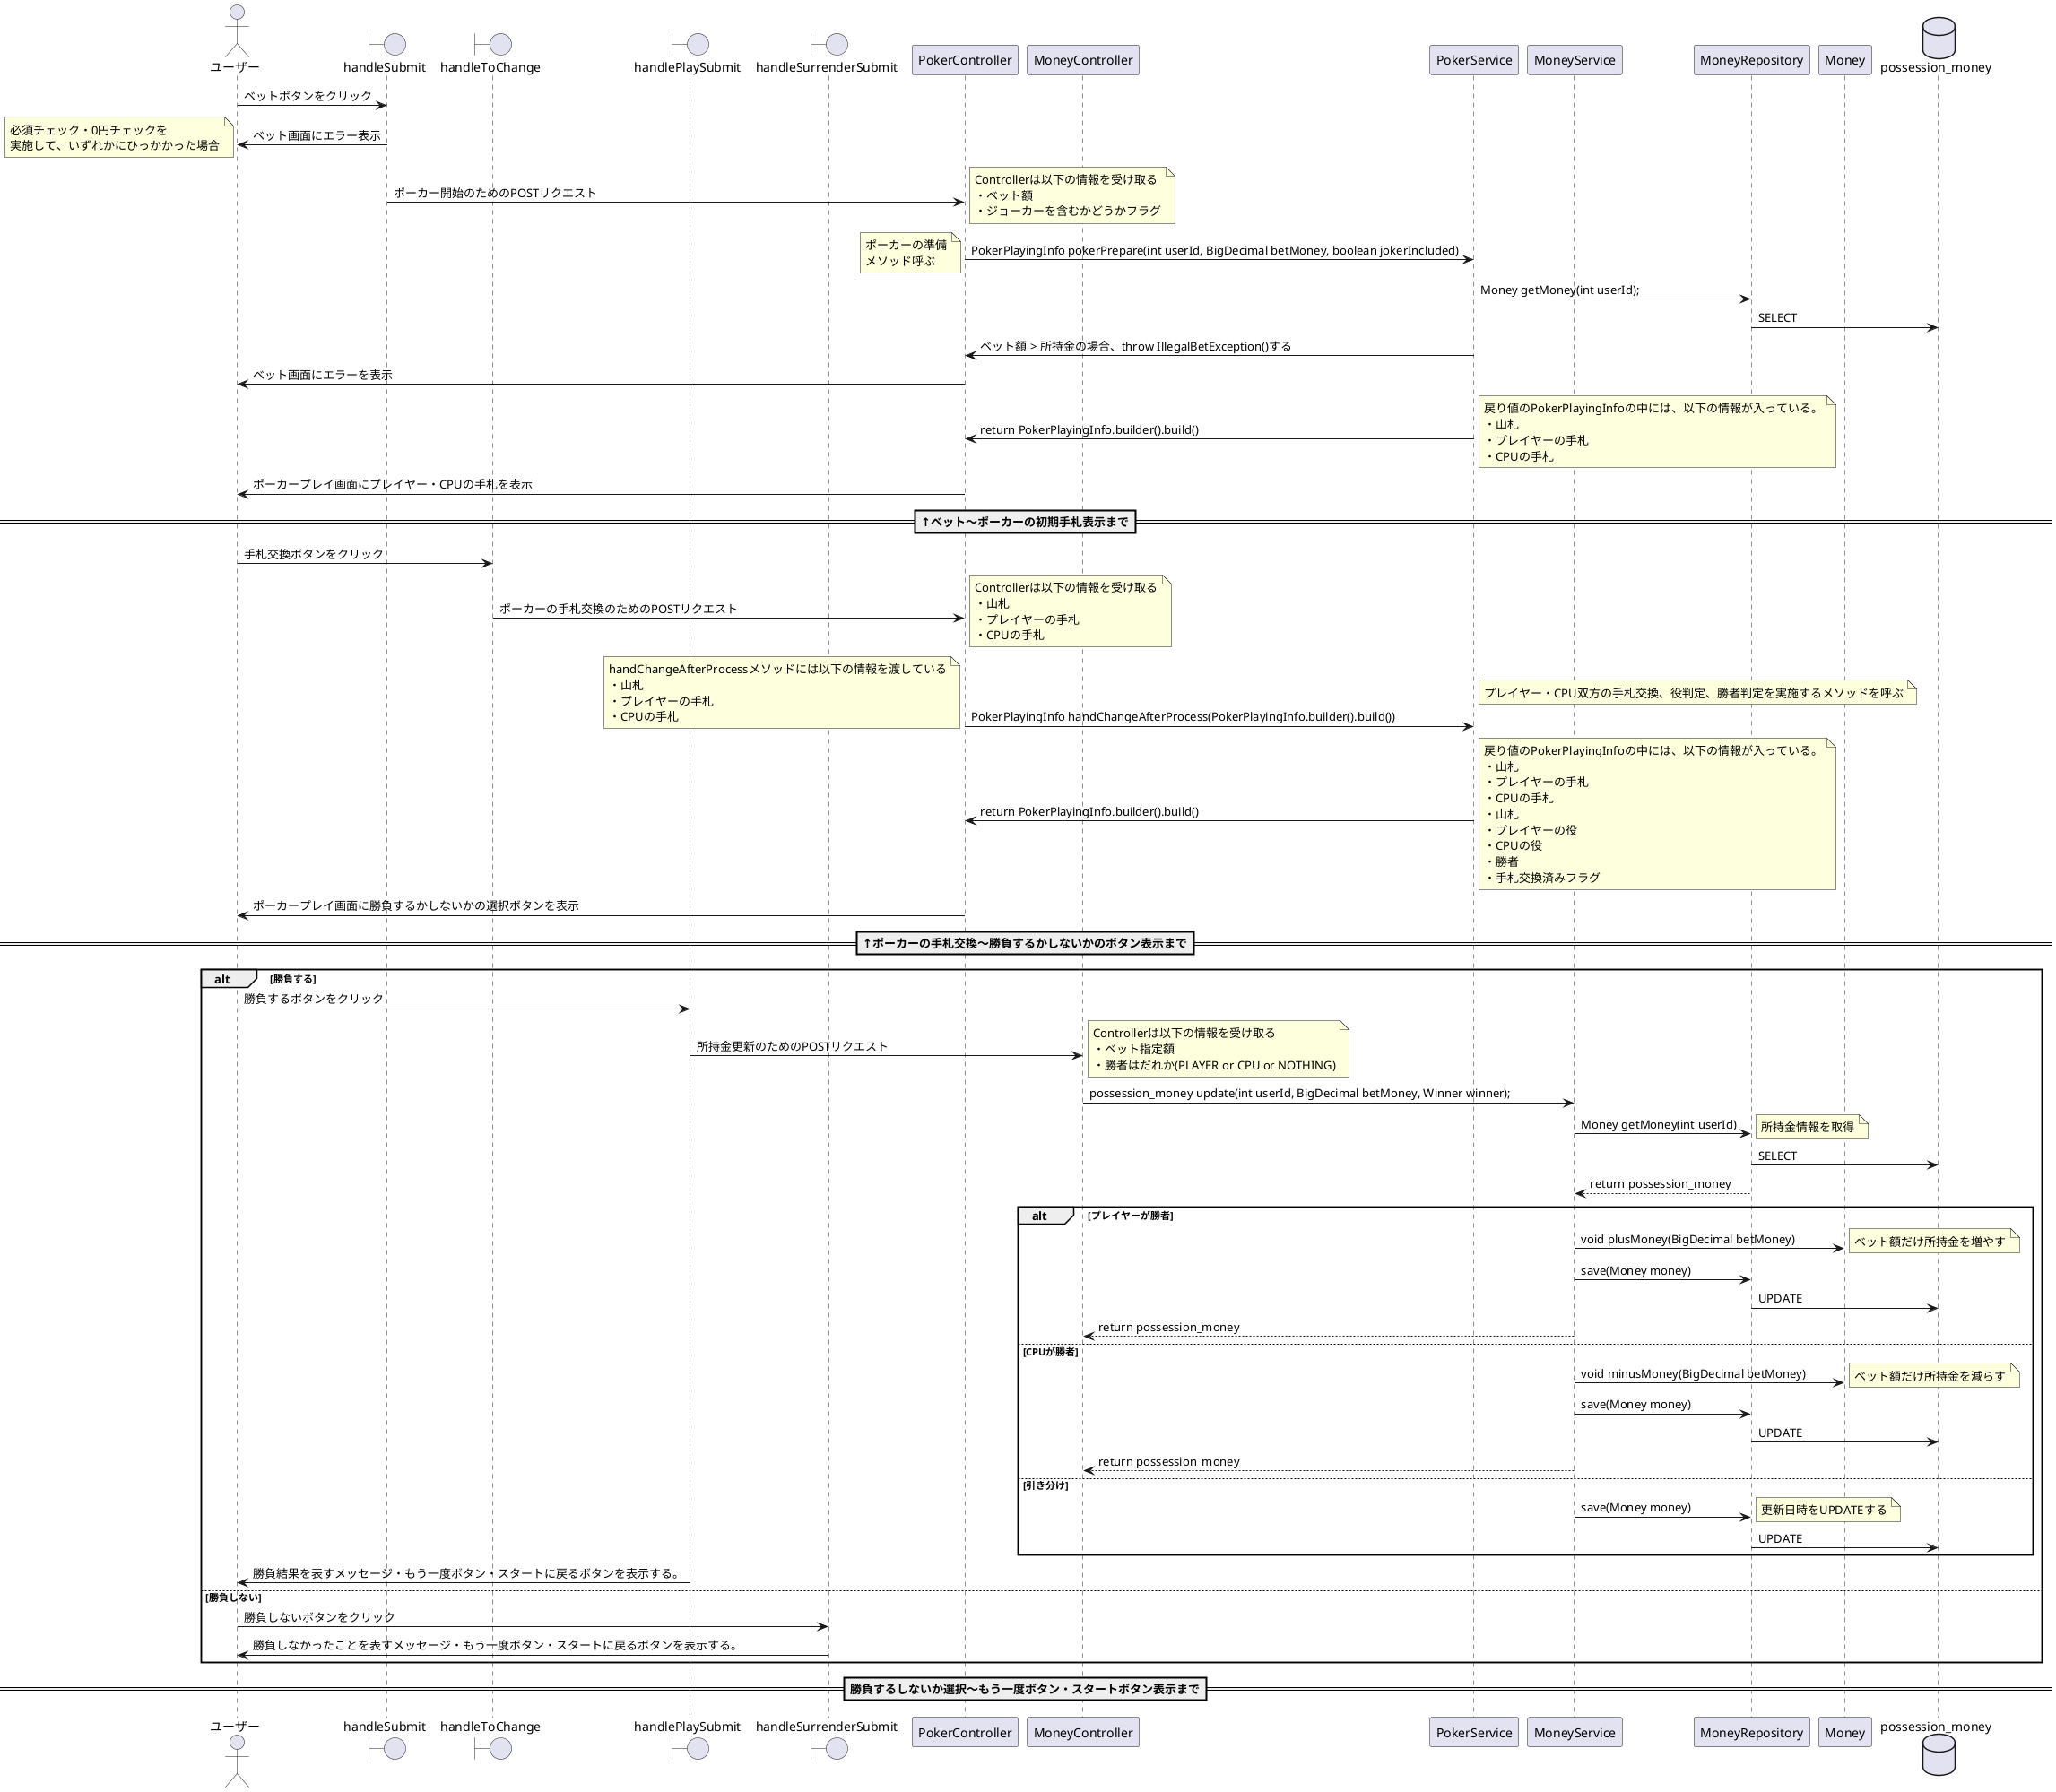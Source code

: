 @startuml

actor ユーザー

boundary handleSubmit
boundary handleToChange
boundary handlePlaySubmit
boundary handleSurrenderSubmit
participant PokerController
participant MoneyController
participant PokerService
participant MoneyService
participant MoneyRepository
participant Money
database possession_money

ユーザー -> handleSubmit : ベットボタンをクリック
handleSubmit -> ユーザー : ベット画面にエラー表示
note left : 必須チェック・0円チェックを\n実施して、いずれかにひっかかった場合
handleSubmit -> PokerController : ポーカー開始のためのPOSTリクエスト
note right: Controllerは以下の情報を受け取る\n・ベット額\n・ジョーカーを含むかどうかフラグ
PokerController -> PokerService : PokerPlayingInfo pokerPrepare(int userId, BigDecimal betMoney, boolean jokerIncluded)
note left: ポーカーの準備\nメソッド呼ぶ
PokerService -> MoneyRepository : Money getMoney(int userId);
MoneyRepository -> possession_money : SELECT
PokerService -> PokerController : ベット額 > 所持金の場合、throw IllegalBetException()する
PokerController -> ユーザー : ベット画面にエラーを表示
PokerService -> PokerController : return PokerPlayingInfo.builder().build()
note right: 戻り値のPokerPlayingInfoの中には、以下の情報が入っている。\n・山札\n・プレイヤーの手札\n・CPUの手札
PokerController -> ユーザー : ポーカープレイ画面にプレイヤー・CPUの手札を表示

==↑ベット～ポーカーの初期手札表示まで==

ユーザー -> handleToChange : 手札交換ボタンをクリック
handleToChange -> PokerController : ポーカーの手札交換のためのPOSTリクエスト
note right: Controllerは以下の情報を受け取る\n・山札\n・プレイヤーの手札\n・CPUの手札
PokerController -> PokerService : PokerPlayingInfo handChangeAfterProcess(PokerPlayingInfo.builder().build())
note left: handChangeAfterProcessメソッドには以下の情報を渡している\n・山札\n・プレイヤーの手札\n・CPUの手札
note right: プレイヤー・CPU双方の手札交換、役判定、勝者判定を実施するメソッドを呼ぶ
PokerService -> PokerController : return PokerPlayingInfo.builder().build()
note right: 戻り値のPokerPlayingInfoの中には、以下の情報が入っている。\n・山札\n・プレイヤーの手札\n・CPUの手札\n・山札\n・プレイヤーの役\n・CPUの役\n・勝者\n・手札交換済みフラグ
PokerController -> ユーザー : ポーカープレイ画面に勝負するかしないかの選択ボタンを表示

==↑ポーカーの手札交換～勝負するかしないかのボタン表示まで==

alt 勝負する
  ユーザー -> handlePlaySubmit : 勝負するボタンをクリック
  handlePlaySubmit -> MoneyController : 所持金更新のためのPOSTリクエスト
  note right: Controllerは以下の情報を受け取る\n・ベット指定額\n・勝者はだれか(PLAYER or CPU or NOTHING)
  MoneyController -> MoneyService : possession_money update(int userId, BigDecimal betMoney, Winner winner);
  MoneyService -> MoneyRepository : Money getMoney(int userId)
  note right : 所持金情報を取得
  MoneyRepository -> possession_money : SELECT
  MoneyRepository --> MoneyService : return possession_money
  alt プレイヤーが勝者
    MoneyService -> Money : void plusMoney(BigDecimal betMoney)
    note right : ベット額だけ所持金を増やす
    MoneyService -> MoneyRepository : save(Money money)
    MoneyRepository -> possession_money : UPDATE
    MoneyService --> MoneyController : return possession_money
  else CPUが勝者
    MoneyService -> Money : void minusMoney(BigDecimal betMoney)
    note right : ベット額だけ所持金を減らす
    MoneyService -> MoneyRepository : save(Money money)
    MoneyRepository -> possession_money : UPDATE
    MoneyService --> MoneyController : return possession_money
  else 引き分け
    MoneyService -> MoneyRepository : save(Money money)
    note right : 更新日時をUPDATEする
    MoneyRepository -> possession_money : UPDATE
  end
  handlePlaySubmit -> ユーザー : 勝負結果を表すメッセージ・もう一度ボタン・スタートに戻るボタンを表示する。
else 勝負しない
  ユーザー -> handleSurrenderSubmit : 勝負しないボタンをクリック
  handleSurrenderSubmit -> ユーザー : 勝負しなかったことを表すメッセージ・もう一度ボタン・スタートに戻るボタンを表示する。
end

==勝負するしないか選択～もう一度ボタン・スタートボタン表示まで==


@enduml